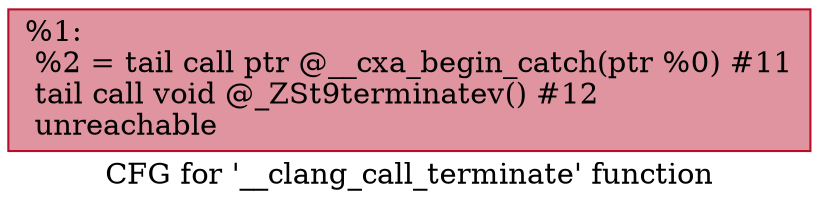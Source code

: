 digraph "CFG for '__clang_call_terminate' function" {
	label="CFG for '__clang_call_terminate' function";

	Node0x560876d9ee50 [shape=record,color="#b70d28ff", style=filled, fillcolor="#b70d2870",label="{%1:\l  %2 = tail call ptr @__cxa_begin_catch(ptr %0) #11\l  tail call void @_ZSt9terminatev() #12\l  unreachable\l}"];
}
